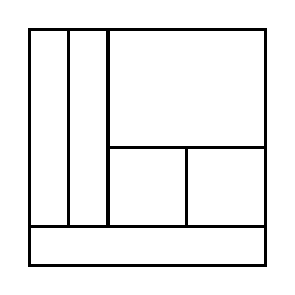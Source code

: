 \begin{tikzpicture}[very thick, scale=.5]
    \draw (0,1) rectangle (1,6);
    \draw (1,1) rectangle (2,6);
    \draw (2,3) rectangle (6,6);
    \draw (2,1) rectangle (4,3);
    \draw (4,1) rectangle (6,3);
    \draw (0,0) rectangle (6,1);
\end{tikzpicture}
